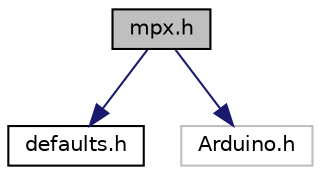 digraph "mpx.h"
{
 // INTERACTIVE_SVG=YES
 // LATEX_PDF_SIZE
  edge [fontname="Helvetica",fontsize="10",labelfontname="Helvetica",labelfontsize="10"];
  node [fontname="Helvetica",fontsize="10",shape=record];
  Node1 [label="mpx.h",height=0.2,width=0.4,color="black", fillcolor="grey75", style="filled", fontcolor="black",tooltip=" "];
  Node1 -> Node2 [color="midnightblue",fontsize="10",style="solid"];
  Node2 [label="defaults.h",height=0.2,width=0.4,color="black", fillcolor="white", style="filled",URL="$defaults_8h.html",tooltip=" "];
  Node1 -> Node3 [color="midnightblue",fontsize="10",style="solid"];
  Node3 [label="Arduino.h",height=0.2,width=0.4,color="grey75", fillcolor="white", style="filled",tooltip=" "];
}
